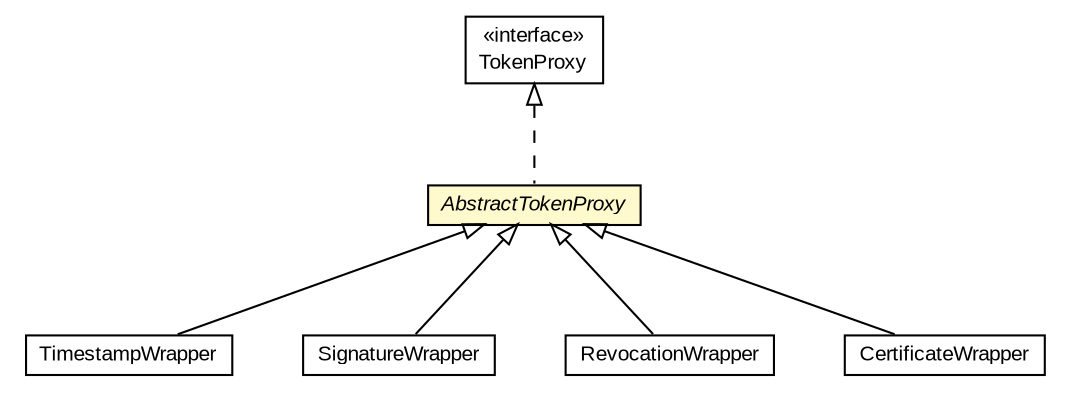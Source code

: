 #!/usr/local/bin/dot
#
# Class diagram 
# Generated by UMLGraph version R5_6-24-gf6e263 (http://www.umlgraph.org/)
#

digraph G {
	edge [fontname="arial",fontsize=10,labelfontname="arial",labelfontsize=10];
	node [fontname="arial",fontsize=10,shape=plaintext];
	nodesep=0.25;
	ranksep=0.5;
	// eu.europa.esig.dss.validation.reports.wrapper.TokenProxy
	c147693 [label=<<table title="eu.europa.esig.dss.validation.reports.wrapper.TokenProxy" border="0" cellborder="1" cellspacing="0" cellpadding="2" port="p" href="./TokenProxy.html">
		<tr><td><table border="0" cellspacing="0" cellpadding="1">
<tr><td align="center" balign="center"> &#171;interface&#187; </td></tr>
<tr><td align="center" balign="center"> TokenProxy </td></tr>
		</table></td></tr>
		</table>>, URL="./TokenProxy.html", fontname="arial", fontcolor="black", fontsize=10.0];
	// eu.europa.esig.dss.validation.reports.wrapper.TimestampWrapper
	c147694 [label=<<table title="eu.europa.esig.dss.validation.reports.wrapper.TimestampWrapper" border="0" cellborder="1" cellspacing="0" cellpadding="2" port="p" href="./TimestampWrapper.html">
		<tr><td><table border="0" cellspacing="0" cellpadding="1">
<tr><td align="center" balign="center"> TimestampWrapper </td></tr>
		</table></td></tr>
		</table>>, URL="./TimestampWrapper.html", fontname="arial", fontcolor="black", fontsize=10.0];
	// eu.europa.esig.dss.validation.reports.wrapper.SignatureWrapper
	c147695 [label=<<table title="eu.europa.esig.dss.validation.reports.wrapper.SignatureWrapper" border="0" cellborder="1" cellspacing="0" cellpadding="2" port="p" href="./SignatureWrapper.html">
		<tr><td><table border="0" cellspacing="0" cellpadding="1">
<tr><td align="center" balign="center"> SignatureWrapper </td></tr>
		</table></td></tr>
		</table>>, URL="./SignatureWrapper.html", fontname="arial", fontcolor="black", fontsize=10.0];
	// eu.europa.esig.dss.validation.reports.wrapper.RevocationWrapper
	c147696 [label=<<table title="eu.europa.esig.dss.validation.reports.wrapper.RevocationWrapper" border="0" cellborder="1" cellspacing="0" cellpadding="2" port="p" href="./RevocationWrapper.html">
		<tr><td><table border="0" cellspacing="0" cellpadding="1">
<tr><td align="center" balign="center"> RevocationWrapper </td></tr>
		</table></td></tr>
		</table>>, URL="./RevocationWrapper.html", fontname="arial", fontcolor="black", fontsize=10.0];
	// eu.europa.esig.dss.validation.reports.wrapper.CertificateWrapper
	c147698 [label=<<table title="eu.europa.esig.dss.validation.reports.wrapper.CertificateWrapper" border="0" cellborder="1" cellspacing="0" cellpadding="2" port="p" href="./CertificateWrapper.html">
		<tr><td><table border="0" cellspacing="0" cellpadding="1">
<tr><td align="center" balign="center"> CertificateWrapper </td></tr>
		</table></td></tr>
		</table>>, URL="./CertificateWrapper.html", fontname="arial", fontcolor="black", fontsize=10.0];
	// eu.europa.esig.dss.validation.reports.wrapper.AbstractTokenProxy
	c147699 [label=<<table title="eu.europa.esig.dss.validation.reports.wrapper.AbstractTokenProxy" border="0" cellborder="1" cellspacing="0" cellpadding="2" port="p" bgcolor="lemonChiffon" href="./AbstractTokenProxy.html">
		<tr><td><table border="0" cellspacing="0" cellpadding="1">
<tr><td align="center" balign="center"><font face="arial italic"> AbstractTokenProxy </font></td></tr>
		</table></td></tr>
		</table>>, URL="./AbstractTokenProxy.html", fontname="arial", fontcolor="black", fontsize=10.0];
	//eu.europa.esig.dss.validation.reports.wrapper.TimestampWrapper extends eu.europa.esig.dss.validation.reports.wrapper.AbstractTokenProxy
	c147699:p -> c147694:p [dir=back,arrowtail=empty];
	//eu.europa.esig.dss.validation.reports.wrapper.SignatureWrapper extends eu.europa.esig.dss.validation.reports.wrapper.AbstractTokenProxy
	c147699:p -> c147695:p [dir=back,arrowtail=empty];
	//eu.europa.esig.dss.validation.reports.wrapper.RevocationWrapper extends eu.europa.esig.dss.validation.reports.wrapper.AbstractTokenProxy
	c147699:p -> c147696:p [dir=back,arrowtail=empty];
	//eu.europa.esig.dss.validation.reports.wrapper.CertificateWrapper extends eu.europa.esig.dss.validation.reports.wrapper.AbstractTokenProxy
	c147699:p -> c147698:p [dir=back,arrowtail=empty];
	//eu.europa.esig.dss.validation.reports.wrapper.AbstractTokenProxy implements eu.europa.esig.dss.validation.reports.wrapper.TokenProxy
	c147693:p -> c147699:p [dir=back,arrowtail=empty,style=dashed];
}

